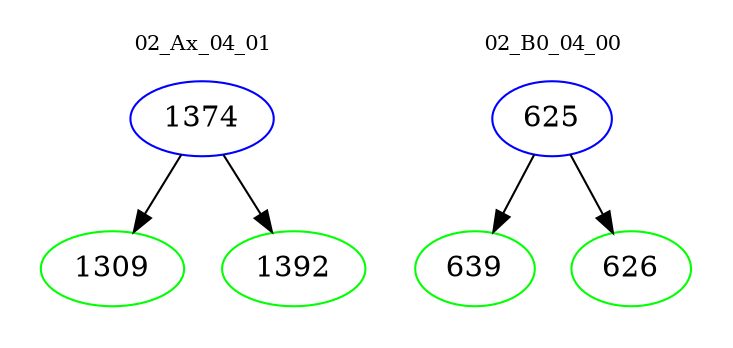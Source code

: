 digraph{
subgraph cluster_0 {
color = white
label = "02_Ax_04_01";
fontsize=10;
T0_1374 [label="1374", color="blue"]
T0_1374 -> T0_1309 [color="black"]
T0_1309 [label="1309", color="green"]
T0_1374 -> T0_1392 [color="black"]
T0_1392 [label="1392", color="green"]
}
subgraph cluster_1 {
color = white
label = "02_B0_04_00";
fontsize=10;
T1_625 [label="625", color="blue"]
T1_625 -> T1_639 [color="black"]
T1_639 [label="639", color="green"]
T1_625 -> T1_626 [color="black"]
T1_626 [label="626", color="green"]
}
}
